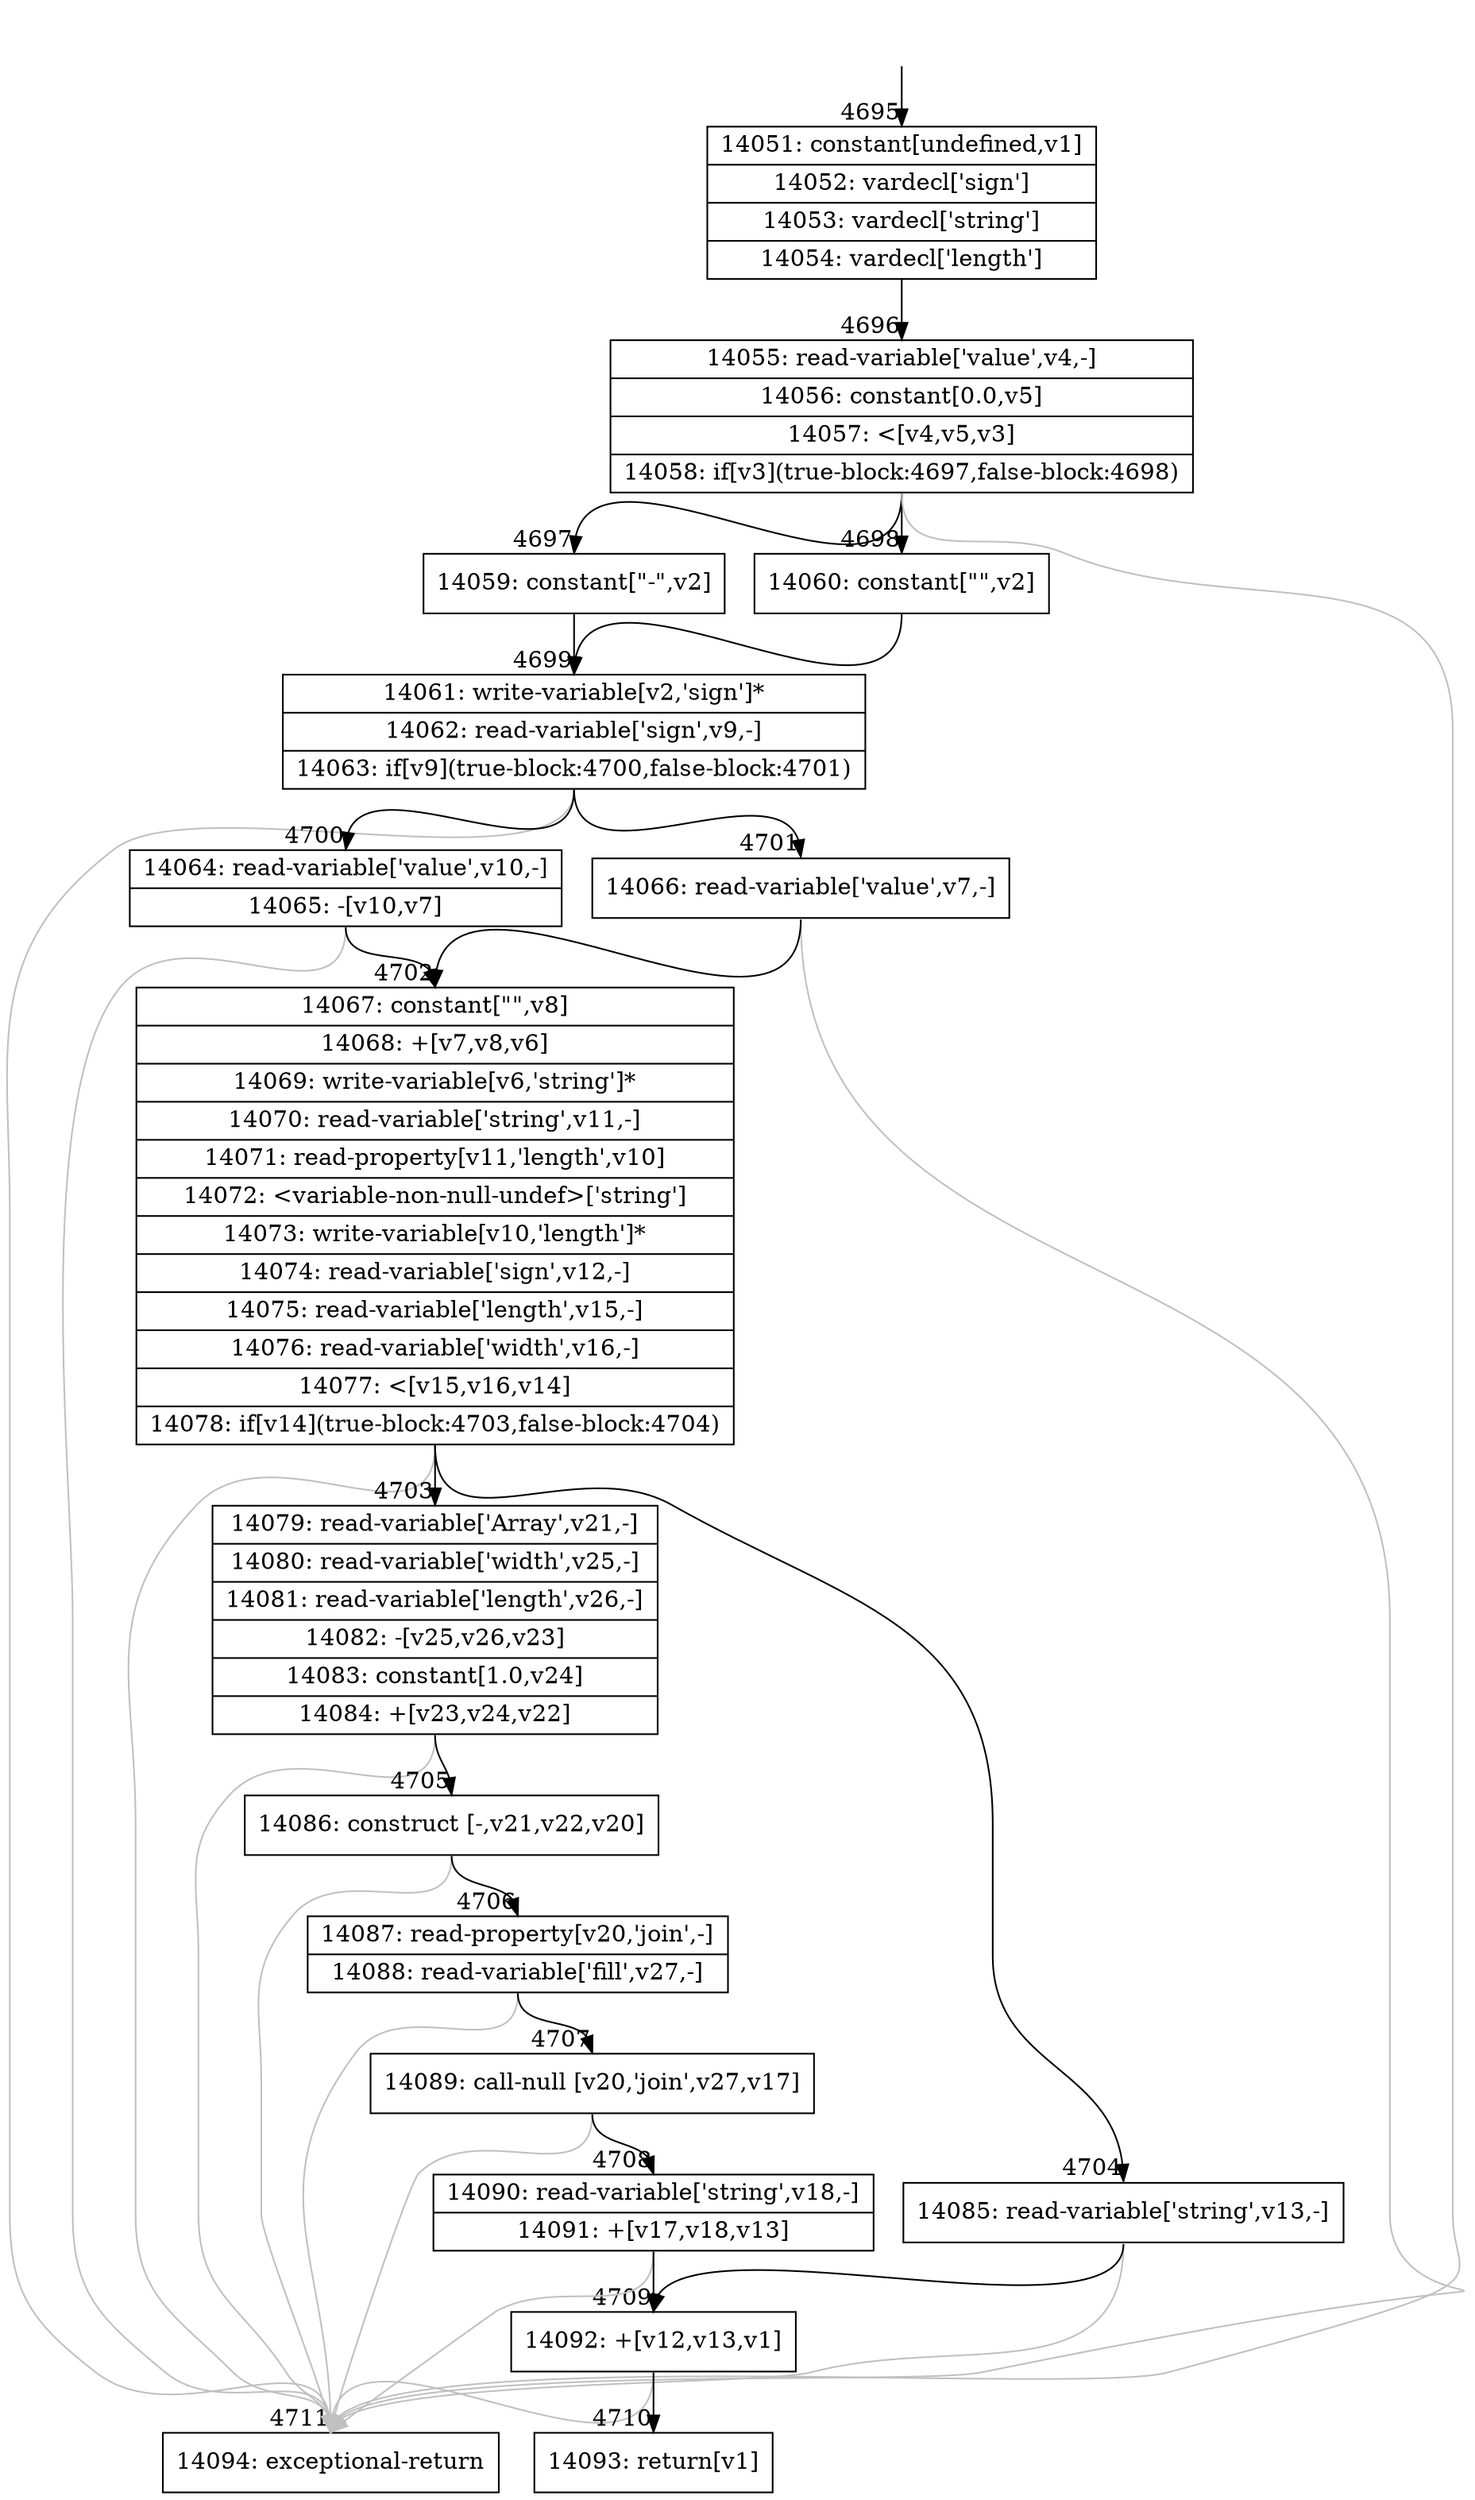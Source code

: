 digraph {
rankdir="TD"
BB_entry440[shape=none,label=""];
BB_entry440 -> BB4695 [tailport=s, headport=n, headlabel="    4695"]
BB4695 [shape=record label="{14051: constant[undefined,v1]|14052: vardecl['sign']|14053: vardecl['string']|14054: vardecl['length']}" ] 
BB4695 -> BB4696 [tailport=s, headport=n, headlabel="      4696"]
BB4696 [shape=record label="{14055: read-variable['value',v4,-]|14056: constant[0.0,v5]|14057: \<[v4,v5,v3]|14058: if[v3](true-block:4697,false-block:4698)}" ] 
BB4696 -> BB4697 [tailport=s, headport=n, headlabel="      4697"]
BB4696 -> BB4698 [tailport=s, headport=n, headlabel="      4698"]
BB4696 -> BB4711 [tailport=s, headport=n, color=gray, headlabel="      4711"]
BB4697 [shape=record label="{14059: constant[\"-\",v2]}" ] 
BB4697 -> BB4699 [tailport=s, headport=n, headlabel="      4699"]
BB4698 [shape=record label="{14060: constant[\"\",v2]}" ] 
BB4698 -> BB4699 [tailport=s, headport=n]
BB4699 [shape=record label="{14061: write-variable[v2,'sign']*|14062: read-variable['sign',v9,-]|14063: if[v9](true-block:4700,false-block:4701)}" ] 
BB4699 -> BB4700 [tailport=s, headport=n, headlabel="      4700"]
BB4699 -> BB4701 [tailport=s, headport=n, headlabel="      4701"]
BB4699 -> BB4711 [tailport=s, headport=n, color=gray]
BB4700 [shape=record label="{14064: read-variable['value',v10,-]|14065: -[v10,v7]}" ] 
BB4700 -> BB4702 [tailport=s, headport=n, headlabel="      4702"]
BB4700 -> BB4711 [tailport=s, headport=n, color=gray]
BB4701 [shape=record label="{14066: read-variable['value',v7,-]}" ] 
BB4701 -> BB4702 [tailport=s, headport=n]
BB4701 -> BB4711 [tailport=s, headport=n, color=gray]
BB4702 [shape=record label="{14067: constant[\"\",v8]|14068: +[v7,v8,v6]|14069: write-variable[v6,'string']*|14070: read-variable['string',v11,-]|14071: read-property[v11,'length',v10]|14072: \<variable-non-null-undef\>['string']|14073: write-variable[v10,'length']*|14074: read-variable['sign',v12,-]|14075: read-variable['length',v15,-]|14076: read-variable['width',v16,-]|14077: \<[v15,v16,v14]|14078: if[v14](true-block:4703,false-block:4704)}" ] 
BB4702 -> BB4703 [tailport=s, headport=n, headlabel="      4703"]
BB4702 -> BB4704 [tailport=s, headport=n, headlabel="      4704"]
BB4702 -> BB4711 [tailport=s, headport=n, color=gray]
BB4703 [shape=record label="{14079: read-variable['Array',v21,-]|14080: read-variable['width',v25,-]|14081: read-variable['length',v26,-]|14082: -[v25,v26,v23]|14083: constant[1.0,v24]|14084: +[v23,v24,v22]}" ] 
BB4703 -> BB4705 [tailport=s, headport=n, headlabel="      4705"]
BB4703 -> BB4711 [tailport=s, headport=n, color=gray]
BB4704 [shape=record label="{14085: read-variable['string',v13,-]}" ] 
BB4704 -> BB4709 [tailport=s, headport=n, headlabel="      4709"]
BB4704 -> BB4711 [tailport=s, headport=n, color=gray]
BB4705 [shape=record label="{14086: construct [-,v21,v22,v20]}" ] 
BB4705 -> BB4706 [tailport=s, headport=n, headlabel="      4706"]
BB4705 -> BB4711 [tailport=s, headport=n, color=gray]
BB4706 [shape=record label="{14087: read-property[v20,'join',-]|14088: read-variable['fill',v27,-]}" ] 
BB4706 -> BB4707 [tailport=s, headport=n, headlabel="      4707"]
BB4706 -> BB4711 [tailport=s, headport=n, color=gray]
BB4707 [shape=record label="{14089: call-null [v20,'join',v27,v17]}" ] 
BB4707 -> BB4708 [tailport=s, headport=n, headlabel="      4708"]
BB4707 -> BB4711 [tailport=s, headport=n, color=gray]
BB4708 [shape=record label="{14090: read-variable['string',v18,-]|14091: +[v17,v18,v13]}" ] 
BB4708 -> BB4709 [tailport=s, headport=n]
BB4708 -> BB4711 [tailport=s, headport=n, color=gray]
BB4709 [shape=record label="{14092: +[v12,v13,v1]}" ] 
BB4709 -> BB4710 [tailport=s, headport=n, headlabel="      4710"]
BB4709 -> BB4711 [tailport=s, headport=n, color=gray]
BB4710 [shape=record label="{14093: return[v1]}" ] 
BB4711 [shape=record label="{14094: exceptional-return}" ] 
//#$~ 2727
}
